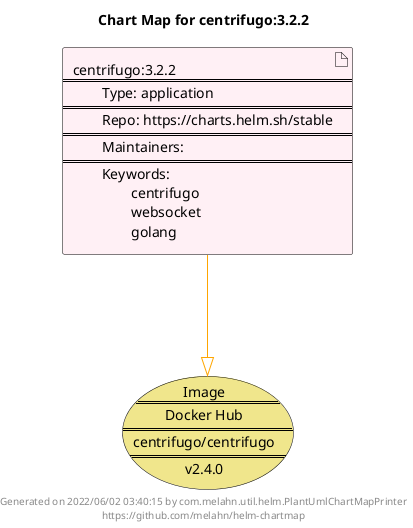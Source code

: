 @startuml
skinparam linetype ortho
skinparam backgroundColor white
skinparam usecaseBorderColor black
skinparam usecaseArrowColor LightSlateGray
skinparam artifactBorderColor black
skinparam artifactArrowColor LightSlateGray

title Chart Map for centrifugo:3.2.2

'There is one referenced Helm Chart
artifact "centrifugo:3.2.2\n====\n\tType: application\n====\n\tRepo: https://charts.helm.sh/stable\n====\n\tMaintainers: \n====\n\tKeywords: \n\t\tcentrifugo\n\t\twebsocket\n\t\tgolang" as centrifugo_3_2_2 #LavenderBlush

'There is one referenced Docker Image
usecase "Image\n====\nDocker Hub\n====\ncentrifugo/centrifugo\n====\nv2.4.0" as centrifugo_centrifugo_v2_4_0 #Khaki

'Chart Dependencies
centrifugo_3_2_2--[#orange]-|>centrifugo_centrifugo_v2_4_0

center footer Generated on 2022/06/02 03:40:15 by com.melahn.util.helm.PlantUmlChartMapPrinter\nhttps://github.com/melahn/helm-chartmap
@enduml
